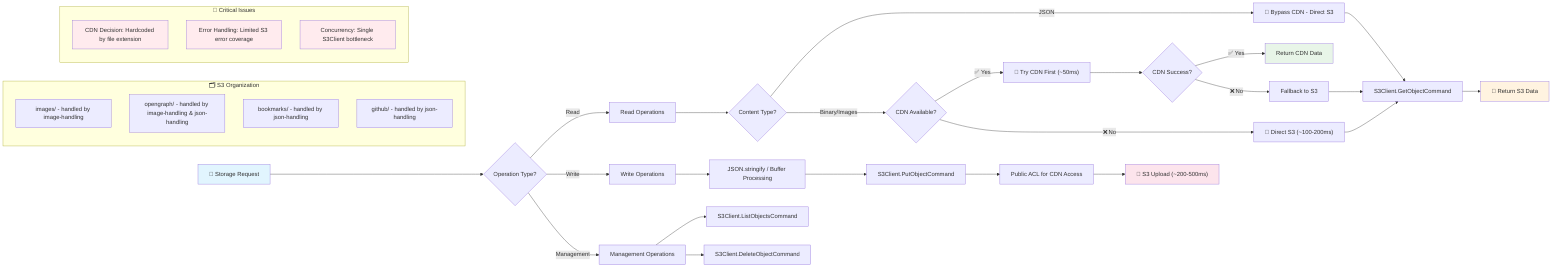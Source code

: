 graph LR
    %% Entry Points
    A["💾 Storage Request"] --> B{Operation Type?}
    
    %% Read Operations
    B -->|Read| C[Read Operations]
    C --> D{Content Type?}
    D -->|JSON| E["🚫 Bypass CDN - Direct S3"]
    D -->|Binary/Images| F{CDN Available?}
    
    F -->|✅ Yes| G["🚀 Try CDN First (~50ms)"]
    F -->|❌ No| H["📁 Direct S3 (~100-200ms)"]
    
    G --> I{CDN Success?}
    I -->|✅ Yes| J["Return CDN Data"]
    I -->|❌ No| K["Fallback to S3"]
    
    %% S3 Operations (Peer Level)
    E --> L[S3Client.GetObjectCommand]
    H --> L
    K --> L
    L --> M["📁 Return S3 Data"]
    
    %% Write Operations (Parallel)
    B -->|Write| N[Write Operations]
    N --> O[JSON.stringify / Buffer Processing]
    O --> P[S3Client.PutObjectCommand]
    P --> Q[Public ACL for CDN Access]
    Q --> R["💾 S3 Upload (~200-500ms)"]
    
    %% Management Operations (Parallel)
    B -->|Management| S[Management Operations]
    S --> T[S3Client.ListObjectsCommand]
    S --> U[S3Client.DeleteObjectCommand]
    
    %% Storage Organization
    subgraph Storage ["🗂️ S3 Organization"]
        V["images/ - handled by image-handling"]
        W["opengraph/ - handled by image-handling & json-handling"]
        X["bookmarks/ - handled by json-handling"]
        Y["github/ - handled by json-handling"]
    end
    
    %% Critical Issues
    subgraph Issues ["🚨 Critical Issues"]
        AA["CDN Decision: Hardcoded by file extension"]
        BB["Error Handling: Limited S3 error coverage"]
        CC["Concurrency: Single S3Client bottleneck"]
    end
    
    style A fill:#e1f5fe
    style AA fill:#ffebee
    style BB fill:#ffebee
    style CC fill:#ffebee
    style J fill:#e8f5e8
    style M fill:#fff3e0
    style R fill:#fce4ec